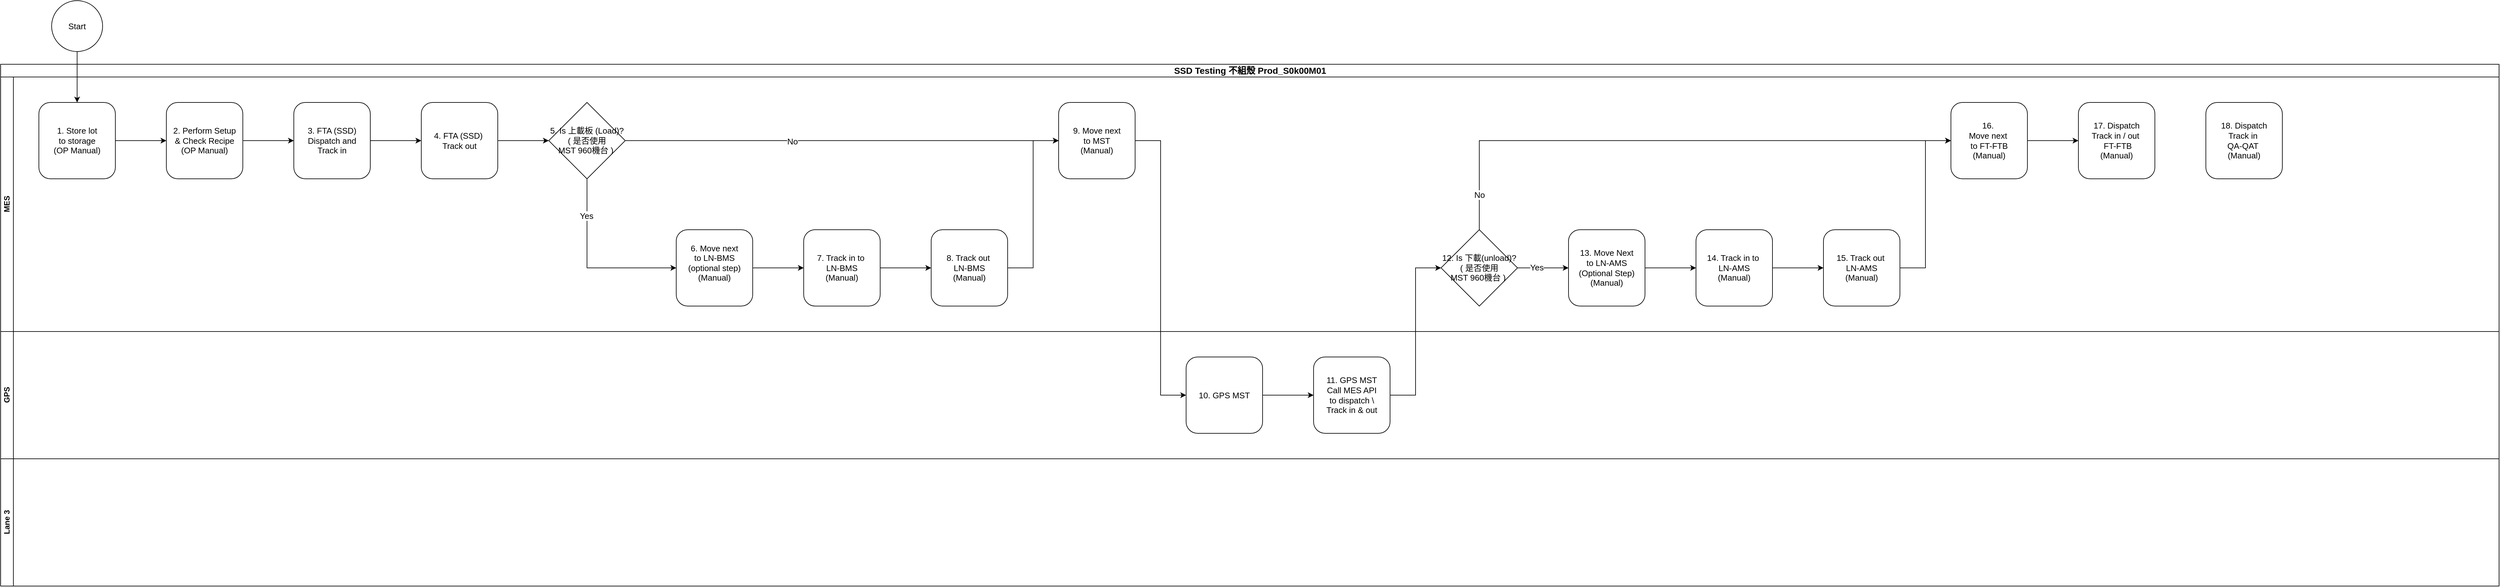 <mxfile version="22.1.16" type="github">
  <diagram name="SSD Testing 不組殼" id="Mfq-cFtSlNQOb0LYSINd">
    <mxGraphModel dx="1979" dy="1145" grid="1" gridSize="10" guides="1" tooltips="1" connect="1" arrows="1" fold="1" page="0" pageScale="1" pageWidth="1169" pageHeight="827" math="0" shadow="0">
      <root>
        <mxCell id="0" />
        <mxCell id="1" parent="0" />
        <mxCell id="GfFlqZ9XHPKxG8nevZgK-1" value="&lt;span style=&quot;font-size: 14px;&quot;&gt;SSD Testing 不組殼 Prod_S0k00M01&lt;/span&gt;" style="swimlane;childLayout=stackLayout;resizeParent=1;resizeParentMax=0;horizontal=1;startSize=20;horizontalStack=0;html=1;" vertex="1" parent="1">
          <mxGeometry x="20" y="140" width="3920" height="820" as="geometry" />
        </mxCell>
        <mxCell id="GfFlqZ9XHPKxG8nevZgK-2" value="MES" style="swimlane;startSize=20;horizontal=0;html=1;" vertex="1" parent="GfFlqZ9XHPKxG8nevZgK-1">
          <mxGeometry y="20" width="3920" height="400" as="geometry" />
        </mxCell>
        <mxCell id="GfFlqZ9XHPKxG8nevZgK-11" style="edgeStyle=orthogonalEdgeStyle;rounded=0;orthogonalLoop=1;jettySize=auto;html=1;exitX=1;exitY=0.5;exitDx=0;exitDy=0;entryX=0;entryY=0.5;entryDx=0;entryDy=0;" edge="1" parent="GfFlqZ9XHPKxG8nevZgK-2" source="GfFlqZ9XHPKxG8nevZgK-6" target="GfFlqZ9XHPKxG8nevZgK-8">
          <mxGeometry relative="1" as="geometry" />
        </mxCell>
        <mxCell id="GfFlqZ9XHPKxG8nevZgK-6" value="&lt;font style=&quot;font-size: 13px;&quot;&gt;1. Store lot &lt;br&gt;to storage&lt;br&gt;(OP Manual)&lt;br&gt;&lt;/font&gt;" style="rounded=1;whiteSpace=wrap;html=1;" vertex="1" parent="GfFlqZ9XHPKxG8nevZgK-2">
          <mxGeometry x="60" y="40" width="120" height="120" as="geometry" />
        </mxCell>
        <mxCell id="GfFlqZ9XHPKxG8nevZgK-12" style="edgeStyle=orthogonalEdgeStyle;rounded=0;orthogonalLoop=1;jettySize=auto;html=1;exitX=1;exitY=0.5;exitDx=0;exitDy=0;entryX=0;entryY=0.5;entryDx=0;entryDy=0;" edge="1" parent="GfFlqZ9XHPKxG8nevZgK-2" source="GfFlqZ9XHPKxG8nevZgK-8" target="GfFlqZ9XHPKxG8nevZgK-10">
          <mxGeometry relative="1" as="geometry" />
        </mxCell>
        <mxCell id="GfFlqZ9XHPKxG8nevZgK-8" value="&lt;font style=&quot;font-size: 13px;&quot;&gt;2. Perform Setup&lt;br&gt;&amp;amp; Check Recipe&lt;br&gt;(OP Manual)&lt;br&gt;&lt;/font&gt;" style="rounded=1;whiteSpace=wrap;html=1;" vertex="1" parent="GfFlqZ9XHPKxG8nevZgK-2">
          <mxGeometry x="260" y="40" width="120" height="120" as="geometry" />
        </mxCell>
        <mxCell id="GfFlqZ9XHPKxG8nevZgK-14" style="edgeStyle=orthogonalEdgeStyle;rounded=0;orthogonalLoop=1;jettySize=auto;html=1;exitX=1;exitY=0.5;exitDx=0;exitDy=0;entryX=0;entryY=0.5;entryDx=0;entryDy=0;" edge="1" parent="GfFlqZ9XHPKxG8nevZgK-2" source="GfFlqZ9XHPKxG8nevZgK-10" target="GfFlqZ9XHPKxG8nevZgK-13">
          <mxGeometry relative="1" as="geometry" />
        </mxCell>
        <mxCell id="GfFlqZ9XHPKxG8nevZgK-10" value="&lt;font style=&quot;font-size: 13px;&quot;&gt;3. FTA (SSD)&lt;br&gt;Dispatch and &lt;br&gt;Track in&lt;br&gt;&lt;/font&gt;" style="rounded=1;whiteSpace=wrap;html=1;" vertex="1" parent="GfFlqZ9XHPKxG8nevZgK-2">
          <mxGeometry x="460" y="40" width="120" height="120" as="geometry" />
        </mxCell>
        <mxCell id="GfFlqZ9XHPKxG8nevZgK-16" style="edgeStyle=orthogonalEdgeStyle;rounded=0;orthogonalLoop=1;jettySize=auto;html=1;exitX=1;exitY=0.5;exitDx=0;exitDy=0;entryX=0;entryY=0.5;entryDx=0;entryDy=0;" edge="1" parent="GfFlqZ9XHPKxG8nevZgK-2" source="GfFlqZ9XHPKxG8nevZgK-13" target="GfFlqZ9XHPKxG8nevZgK-15">
          <mxGeometry relative="1" as="geometry" />
        </mxCell>
        <mxCell id="GfFlqZ9XHPKxG8nevZgK-13" value="&lt;font style=&quot;font-size: 13px;&quot;&gt;4. FTA (SSD)&amp;nbsp;&lt;br&gt;Track out&lt;br&gt;&lt;/font&gt;" style="rounded=1;whiteSpace=wrap;html=1;" vertex="1" parent="GfFlqZ9XHPKxG8nevZgK-2">
          <mxGeometry x="660" y="40" width="120" height="120" as="geometry" />
        </mxCell>
        <mxCell id="GfFlqZ9XHPKxG8nevZgK-20" style="edgeStyle=orthogonalEdgeStyle;rounded=0;orthogonalLoop=1;jettySize=auto;html=1;exitX=0.5;exitY=1;exitDx=0;exitDy=0;entryX=0;entryY=0.5;entryDx=0;entryDy=0;" edge="1" parent="GfFlqZ9XHPKxG8nevZgK-2" source="GfFlqZ9XHPKxG8nevZgK-15" target="GfFlqZ9XHPKxG8nevZgK-19">
          <mxGeometry relative="1" as="geometry" />
        </mxCell>
        <mxCell id="GfFlqZ9XHPKxG8nevZgK-22" value="&lt;font style=&quot;font-size: 13px;&quot;&gt;Yes&lt;/font&gt;" style="edgeLabel;html=1;align=center;verticalAlign=middle;resizable=0;points=[];" vertex="1" connectable="0" parent="GfFlqZ9XHPKxG8nevZgK-20">
          <mxGeometry x="-0.586" y="-1" relative="1" as="geometry">
            <mxPoint as="offset" />
          </mxGeometry>
        </mxCell>
        <mxCell id="GfFlqZ9XHPKxG8nevZgK-35" style="edgeStyle=orthogonalEdgeStyle;rounded=0;orthogonalLoop=1;jettySize=auto;html=1;exitX=1;exitY=0.5;exitDx=0;exitDy=0;" edge="1" parent="GfFlqZ9XHPKxG8nevZgK-2" source="GfFlqZ9XHPKxG8nevZgK-15">
          <mxGeometry relative="1" as="geometry">
            <mxPoint x="1660" y="100" as="targetPoint" />
          </mxGeometry>
        </mxCell>
        <mxCell id="GfFlqZ9XHPKxG8nevZgK-36" value="&lt;font style=&quot;font-size: 13px;&quot;&gt;No&lt;/font&gt;" style="edgeLabel;html=1;align=center;verticalAlign=middle;resizable=0;points=[];" vertex="1" connectable="0" parent="GfFlqZ9XHPKxG8nevZgK-35">
          <mxGeometry x="-0.23" y="-1" relative="1" as="geometry">
            <mxPoint as="offset" />
          </mxGeometry>
        </mxCell>
        <mxCell id="GfFlqZ9XHPKxG8nevZgK-15" value="&lt;font style=&quot;font-size: 13px;&quot;&gt;5. Is 上載板 (Load)?&lt;br&gt;( 是否使用&lt;br&gt;MST 960機台 )&amp;nbsp;&lt;br&gt;&lt;/font&gt;" style="rhombus;whiteSpace=wrap;html=1;" vertex="1" parent="GfFlqZ9XHPKxG8nevZgK-2">
          <mxGeometry x="860" y="40" width="120" height="120" as="geometry" />
        </mxCell>
        <mxCell id="GfFlqZ9XHPKxG8nevZgK-17" value="&lt;font style=&quot;font-size: 13px;&quot;&gt;9. Move next &lt;br&gt;to MST&lt;br&gt;(Manual)&lt;br&gt;&lt;/font&gt;" style="rounded=1;whiteSpace=wrap;html=1;" vertex="1" parent="GfFlqZ9XHPKxG8nevZgK-2">
          <mxGeometry x="1660" y="40" width="120" height="120" as="geometry" />
        </mxCell>
        <mxCell id="GfFlqZ9XHPKxG8nevZgK-26" style="edgeStyle=orthogonalEdgeStyle;rounded=0;orthogonalLoop=1;jettySize=auto;html=1;exitX=1;exitY=0.5;exitDx=0;exitDy=0;" edge="1" parent="GfFlqZ9XHPKxG8nevZgK-2" source="GfFlqZ9XHPKxG8nevZgK-19" target="GfFlqZ9XHPKxG8nevZgK-24">
          <mxGeometry relative="1" as="geometry" />
        </mxCell>
        <mxCell id="GfFlqZ9XHPKxG8nevZgK-19" value="&lt;font style=&quot;font-size: 13px;&quot;&gt;6. Move next&lt;br&gt;to LN-BMS&lt;br&gt;(optional step)&lt;br&gt;(Manual)&lt;br&gt;&lt;br&gt;&lt;/font&gt;" style="rounded=1;whiteSpace=wrap;html=1;" vertex="1" parent="GfFlqZ9XHPKxG8nevZgK-2">
          <mxGeometry x="1060" y="240" width="120" height="120" as="geometry" />
        </mxCell>
        <mxCell id="GfFlqZ9XHPKxG8nevZgK-27" style="edgeStyle=orthogonalEdgeStyle;rounded=0;orthogonalLoop=1;jettySize=auto;html=1;exitX=1;exitY=0.5;exitDx=0;exitDy=0;entryX=0;entryY=0.5;entryDx=0;entryDy=0;" edge="1" parent="GfFlqZ9XHPKxG8nevZgK-2" source="GfFlqZ9XHPKxG8nevZgK-24" target="GfFlqZ9XHPKxG8nevZgK-25">
          <mxGeometry relative="1" as="geometry" />
        </mxCell>
        <mxCell id="GfFlqZ9XHPKxG8nevZgK-24" value="&lt;font style=&quot;font-size: 13px;&quot;&gt;7. Track in to&amp;nbsp;&lt;br&gt;LN-BMS&lt;br&gt;(Manual)&lt;br&gt;&lt;/font&gt;" style="rounded=1;whiteSpace=wrap;html=1;" vertex="1" parent="GfFlqZ9XHPKxG8nevZgK-2">
          <mxGeometry x="1260" y="240" width="120" height="120" as="geometry" />
        </mxCell>
        <mxCell id="GfFlqZ9XHPKxG8nevZgK-28" style="edgeStyle=orthogonalEdgeStyle;rounded=0;orthogonalLoop=1;jettySize=auto;html=1;exitX=1;exitY=0.5;exitDx=0;exitDy=0;entryX=0;entryY=0.5;entryDx=0;entryDy=0;" edge="1" parent="GfFlqZ9XHPKxG8nevZgK-2" source="GfFlqZ9XHPKxG8nevZgK-25" target="GfFlqZ9XHPKxG8nevZgK-17">
          <mxGeometry relative="1" as="geometry" />
        </mxCell>
        <mxCell id="GfFlqZ9XHPKxG8nevZgK-25" value="&lt;font style=&quot;font-size: 13px;&quot;&gt;8. Track out&amp;nbsp;&lt;br&gt;LN-BMS&lt;br&gt;(Manual)&lt;br&gt;&lt;/font&gt;" style="rounded=1;whiteSpace=wrap;html=1;" vertex="1" parent="GfFlqZ9XHPKxG8nevZgK-2">
          <mxGeometry x="1460" y="240" width="120" height="120" as="geometry" />
        </mxCell>
        <mxCell id="GfFlqZ9XHPKxG8nevZgK-38" style="edgeStyle=orthogonalEdgeStyle;rounded=0;orthogonalLoop=1;jettySize=auto;html=1;exitX=1;exitY=0.5;exitDx=0;exitDy=0;entryX=0;entryY=0.5;entryDx=0;entryDy=0;" edge="1" parent="GfFlqZ9XHPKxG8nevZgK-2" source="GfFlqZ9XHPKxG8nevZgK-33" target="GfFlqZ9XHPKxG8nevZgK-37">
          <mxGeometry relative="1" as="geometry" />
        </mxCell>
        <mxCell id="GfFlqZ9XHPKxG8nevZgK-43" value="&lt;font style=&quot;font-size: 13px;&quot;&gt;Yes&lt;/font&gt;" style="edgeLabel;html=1;align=center;verticalAlign=middle;resizable=0;points=[];" vertex="1" connectable="0" parent="GfFlqZ9XHPKxG8nevZgK-38">
          <mxGeometry x="-0.25" y="1" relative="1" as="geometry">
            <mxPoint as="offset" />
          </mxGeometry>
        </mxCell>
        <mxCell id="GfFlqZ9XHPKxG8nevZgK-45" style="edgeStyle=orthogonalEdgeStyle;rounded=0;orthogonalLoop=1;jettySize=auto;html=1;exitX=0.5;exitY=0;exitDx=0;exitDy=0;entryX=0;entryY=0.5;entryDx=0;entryDy=0;" edge="1" parent="GfFlqZ9XHPKxG8nevZgK-2" source="GfFlqZ9XHPKxG8nevZgK-33" target="GfFlqZ9XHPKxG8nevZgK-44">
          <mxGeometry relative="1" as="geometry" />
        </mxCell>
        <mxCell id="GfFlqZ9XHPKxG8nevZgK-46" value="&lt;font style=&quot;font-size: 13px;&quot;&gt;No&lt;/font&gt;" style="edgeLabel;html=1;align=center;verticalAlign=middle;resizable=0;points=[];" vertex="1" connectable="0" parent="GfFlqZ9XHPKxG8nevZgK-45">
          <mxGeometry x="-0.875" relative="1" as="geometry">
            <mxPoint as="offset" />
          </mxGeometry>
        </mxCell>
        <mxCell id="GfFlqZ9XHPKxG8nevZgK-33" value="&lt;font style=&quot;font-size: 13px;&quot;&gt;12. Is 下載(unload)?&lt;br&gt;( 是否使用&lt;br&gt;MST 960機台 )&amp;nbsp;&lt;br&gt;&lt;/font&gt;" style="rhombus;whiteSpace=wrap;html=1;" vertex="1" parent="GfFlqZ9XHPKxG8nevZgK-2">
          <mxGeometry x="2260" y="240" width="120" height="120" as="geometry" />
        </mxCell>
        <mxCell id="GfFlqZ9XHPKxG8nevZgK-42" style="edgeStyle=orthogonalEdgeStyle;rounded=0;orthogonalLoop=1;jettySize=auto;html=1;exitX=1;exitY=0.5;exitDx=0;exitDy=0;entryX=0;entryY=0.5;entryDx=0;entryDy=0;" edge="1" parent="GfFlqZ9XHPKxG8nevZgK-2" source="GfFlqZ9XHPKxG8nevZgK-37" target="GfFlqZ9XHPKxG8nevZgK-40">
          <mxGeometry relative="1" as="geometry" />
        </mxCell>
        <mxCell id="GfFlqZ9XHPKxG8nevZgK-37" value="&lt;font style=&quot;font-size: 13px;&quot;&gt;13. Move Next &lt;br&gt;to&amp;nbsp;LN-AMS&lt;br&gt;(Optional Step)&lt;br&gt;(Manual)&lt;br&gt;&lt;/font&gt;" style="rounded=1;whiteSpace=wrap;html=1;" vertex="1" parent="GfFlqZ9XHPKxG8nevZgK-2">
          <mxGeometry x="2460" y="240" width="120" height="120" as="geometry" />
        </mxCell>
        <mxCell id="GfFlqZ9XHPKxG8nevZgK-40" value="&lt;font style=&quot;font-size: 13px;&quot;&gt;14. Track in to&amp;nbsp;&lt;br&gt;LN-AMS&lt;br&gt;(Manual)&lt;br&gt;&lt;/font&gt;" style="rounded=1;whiteSpace=wrap;html=1;" vertex="1" parent="GfFlqZ9XHPKxG8nevZgK-2">
          <mxGeometry x="2660" y="240" width="120" height="120" as="geometry" />
        </mxCell>
        <mxCell id="GfFlqZ9XHPKxG8nevZgK-47" style="edgeStyle=orthogonalEdgeStyle;rounded=0;orthogonalLoop=1;jettySize=auto;html=1;exitX=1;exitY=0.5;exitDx=0;exitDy=0;entryX=0;entryY=0.5;entryDx=0;entryDy=0;" edge="1" parent="GfFlqZ9XHPKxG8nevZgK-2" source="GfFlqZ9XHPKxG8nevZgK-41" target="GfFlqZ9XHPKxG8nevZgK-44">
          <mxGeometry relative="1" as="geometry" />
        </mxCell>
        <mxCell id="GfFlqZ9XHPKxG8nevZgK-41" value="&lt;font style=&quot;font-size: 13px;&quot;&gt;15. Track out&amp;nbsp;&lt;br&gt;LN-AMS&lt;br&gt;(Manual)&lt;br&gt;&lt;/font&gt;" style="rounded=1;whiteSpace=wrap;html=1;" vertex="1" parent="GfFlqZ9XHPKxG8nevZgK-2">
          <mxGeometry x="2860" y="240" width="120" height="120" as="geometry" />
        </mxCell>
        <mxCell id="GfFlqZ9XHPKxG8nevZgK-39" style="edgeStyle=orthogonalEdgeStyle;rounded=0;orthogonalLoop=1;jettySize=auto;html=1;exitX=1;exitY=0.5;exitDx=0;exitDy=0;entryX=0;entryY=0.5;entryDx=0;entryDy=0;" edge="1" parent="GfFlqZ9XHPKxG8nevZgK-2" source="GfFlqZ9XHPKxG8nevZgK-40" target="GfFlqZ9XHPKxG8nevZgK-41">
          <mxGeometry relative="1" as="geometry" />
        </mxCell>
        <mxCell id="GfFlqZ9XHPKxG8nevZgK-49" style="edgeStyle=orthogonalEdgeStyle;rounded=0;orthogonalLoop=1;jettySize=auto;html=1;exitX=1;exitY=0.5;exitDx=0;exitDy=0;entryX=0;entryY=0.5;entryDx=0;entryDy=0;" edge="1" parent="GfFlqZ9XHPKxG8nevZgK-2" source="GfFlqZ9XHPKxG8nevZgK-44" target="GfFlqZ9XHPKxG8nevZgK-48">
          <mxGeometry relative="1" as="geometry" />
        </mxCell>
        <mxCell id="GfFlqZ9XHPKxG8nevZgK-44" value="&lt;font style=&quot;font-size: 13px;&quot;&gt;16.&amp;nbsp;&lt;br&gt;Move next&amp;nbsp;&lt;br&gt;to FT-FTB&lt;br&gt;(Manual)&lt;br&gt;&lt;/font&gt;" style="rounded=1;whiteSpace=wrap;html=1;" vertex="1" parent="GfFlqZ9XHPKxG8nevZgK-2">
          <mxGeometry x="3060" y="40" width="120" height="120" as="geometry" />
        </mxCell>
        <mxCell id="GfFlqZ9XHPKxG8nevZgK-48" value="&lt;font style=&quot;font-size: 13px;&quot;&gt;17. Dispatch&lt;br&gt;Track in / out&amp;nbsp;&lt;br&gt;&amp;nbsp;FT-FTB&lt;br&gt;(Manual)&lt;br&gt;&lt;/font&gt;" style="rounded=1;whiteSpace=wrap;html=1;" vertex="1" parent="GfFlqZ9XHPKxG8nevZgK-2">
          <mxGeometry x="3260" y="40" width="120" height="120" as="geometry" />
        </mxCell>
        <mxCell id="GfFlqZ9XHPKxG8nevZgK-50" value="&lt;font style=&quot;font-size: 13px;&quot;&gt;18. Dispatch&lt;br&gt;Track in&amp;nbsp;&lt;br&gt;QA-QAT&amp;nbsp;&lt;br&gt;(Manual)&lt;br&gt;&lt;/font&gt;" style="rounded=1;whiteSpace=wrap;html=1;" vertex="1" parent="GfFlqZ9XHPKxG8nevZgK-2">
          <mxGeometry x="3460" y="40" width="120" height="120" as="geometry" />
        </mxCell>
        <mxCell id="GfFlqZ9XHPKxG8nevZgK-3" value="GPS" style="swimlane;startSize=20;horizontal=0;html=1;" vertex="1" parent="GfFlqZ9XHPKxG8nevZgK-1">
          <mxGeometry y="420" width="3920" height="200" as="geometry" />
        </mxCell>
        <mxCell id="GfFlqZ9XHPKxG8nevZgK-32" style="edgeStyle=orthogonalEdgeStyle;rounded=0;orthogonalLoop=1;jettySize=auto;html=1;exitX=1;exitY=0.5;exitDx=0;exitDy=0;entryX=0;entryY=0.5;entryDx=0;entryDy=0;" edge="1" parent="GfFlqZ9XHPKxG8nevZgK-3" source="GfFlqZ9XHPKxG8nevZgK-29" target="GfFlqZ9XHPKxG8nevZgK-31">
          <mxGeometry relative="1" as="geometry" />
        </mxCell>
        <mxCell id="GfFlqZ9XHPKxG8nevZgK-29" value="&lt;font style=&quot;font-size: 13px;&quot;&gt;10. GPS MST&lt;br&gt;&lt;/font&gt;" style="rounded=1;whiteSpace=wrap;html=1;" vertex="1" parent="GfFlqZ9XHPKxG8nevZgK-3">
          <mxGeometry x="1860" y="40" width="120" height="120" as="geometry" />
        </mxCell>
        <mxCell id="GfFlqZ9XHPKxG8nevZgK-31" value="&lt;font style=&quot;font-size: 13px;&quot;&gt;11. GPS MST&lt;br&gt;Call MES API &lt;br&gt;to dispatch \&lt;br&gt;Track in &amp;amp; out&lt;br&gt;&lt;/font&gt;" style="rounded=1;whiteSpace=wrap;html=1;" vertex="1" parent="GfFlqZ9XHPKxG8nevZgK-3">
          <mxGeometry x="2060" y="40" width="120" height="120" as="geometry" />
        </mxCell>
        <mxCell id="GfFlqZ9XHPKxG8nevZgK-4" value="Lane 3" style="swimlane;startSize=20;horizontal=0;html=1;" vertex="1" parent="GfFlqZ9XHPKxG8nevZgK-1">
          <mxGeometry y="620" width="3920" height="200" as="geometry" />
        </mxCell>
        <mxCell id="GfFlqZ9XHPKxG8nevZgK-30" style="edgeStyle=orthogonalEdgeStyle;rounded=0;orthogonalLoop=1;jettySize=auto;html=1;exitX=1;exitY=0.5;exitDx=0;exitDy=0;entryX=0;entryY=0.5;entryDx=0;entryDy=0;" edge="1" parent="GfFlqZ9XHPKxG8nevZgK-1" source="GfFlqZ9XHPKxG8nevZgK-17" target="GfFlqZ9XHPKxG8nevZgK-29">
          <mxGeometry relative="1" as="geometry" />
        </mxCell>
        <mxCell id="GfFlqZ9XHPKxG8nevZgK-34" style="edgeStyle=orthogonalEdgeStyle;rounded=0;orthogonalLoop=1;jettySize=auto;html=1;exitX=1;exitY=0.5;exitDx=0;exitDy=0;entryX=0;entryY=0.5;entryDx=0;entryDy=0;" edge="1" parent="GfFlqZ9XHPKxG8nevZgK-1" source="GfFlqZ9XHPKxG8nevZgK-31" target="GfFlqZ9XHPKxG8nevZgK-33">
          <mxGeometry relative="1" as="geometry" />
        </mxCell>
        <mxCell id="GfFlqZ9XHPKxG8nevZgK-7" style="edgeStyle=orthogonalEdgeStyle;rounded=0;orthogonalLoop=1;jettySize=auto;html=1;exitX=0.5;exitY=1;exitDx=0;exitDy=0;entryX=0.5;entryY=0;entryDx=0;entryDy=0;" edge="1" parent="1" source="GfFlqZ9XHPKxG8nevZgK-5" target="GfFlqZ9XHPKxG8nevZgK-6">
          <mxGeometry relative="1" as="geometry" />
        </mxCell>
        <mxCell id="GfFlqZ9XHPKxG8nevZgK-5" value="&lt;font style=&quot;font-size: 13px;&quot;&gt;Start&lt;/font&gt;" style="ellipse;whiteSpace=wrap;html=1;aspect=fixed;" vertex="1" parent="1">
          <mxGeometry x="100" y="40" width="80" height="80" as="geometry" />
        </mxCell>
      </root>
    </mxGraphModel>
  </diagram>
</mxfile>
